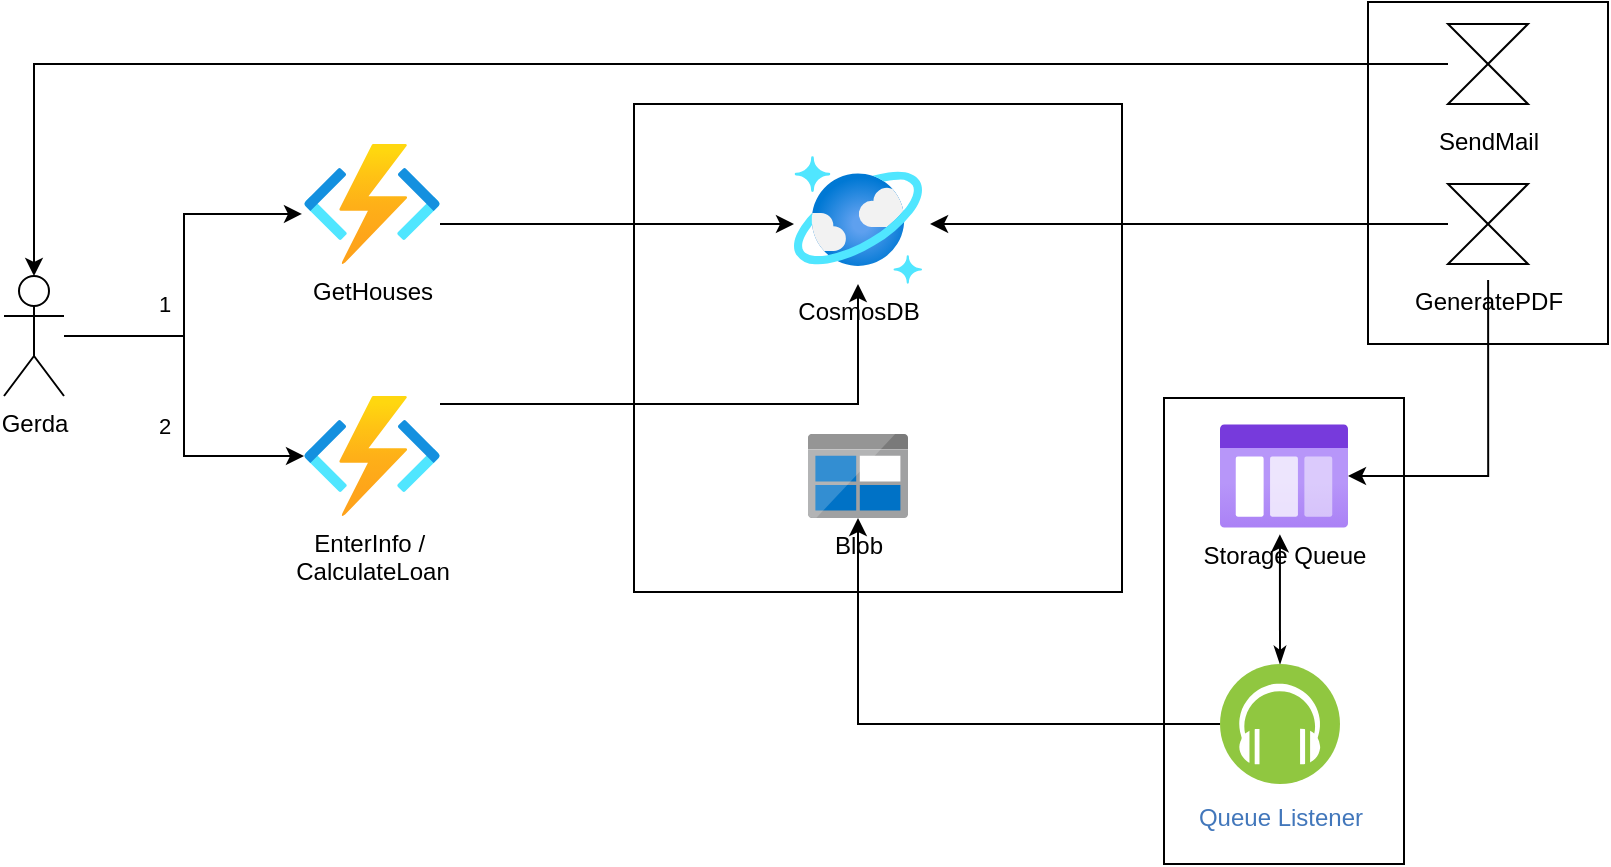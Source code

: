 <mxfile version="15.4.1" type="github">
  <diagram id="fKVUNWtOd1Q6Zy9pXweU" name="Page-1">
    <mxGraphModel dx="1422" dy="762" grid="1" gridSize="10" guides="1" tooltips="1" connect="1" arrows="1" fold="1" page="1" pageScale="1" pageWidth="850" pageHeight="1100" math="0" shadow="0">
      <root>
        <mxCell id="0" />
        <mxCell id="1" parent="0" />
        <mxCell id="9m2IHYcQ7WaVDAypF8id-26" value="" style="rounded=0;whiteSpace=wrap;html=1;" vertex="1" parent="1">
          <mxGeometry x="702" y="79" width="120" height="171" as="geometry" />
        </mxCell>
        <mxCell id="9m2IHYcQ7WaVDAypF8id-22" value="" style="rounded=0;whiteSpace=wrap;html=1;" vertex="1" parent="1">
          <mxGeometry x="600" y="277" width="120" height="233" as="geometry" />
        </mxCell>
        <mxCell id="9m2IHYcQ7WaVDAypF8id-1" value="" style="whiteSpace=wrap;html=1;aspect=fixed;" vertex="1" parent="1">
          <mxGeometry x="335" y="130" width="244" height="244" as="geometry" />
        </mxCell>
        <mxCell id="e1f4IQgHXaq9rCnp3Oos-1" value="CosmosDB" style="aspect=fixed;html=1;points=[];align=center;image;fontSize=12;image=img/lib/azure2/databases/Azure_Cosmos_DB.svg;" parent="1" vertex="1">
          <mxGeometry x="415" y="156" width="64" height="64" as="geometry" />
        </mxCell>
        <mxCell id="9m2IHYcQ7WaVDAypF8id-15" style="edgeStyle=orthogonalEdgeStyle;rounded=0;orthogonalLoop=1;jettySize=auto;html=1;" edge="1" parent="1" target="e1f4IQgHXaq9rCnp3Oos-8">
          <mxGeometry relative="1" as="geometry">
            <mxPoint x="762.059" y="218" as="sourcePoint" />
            <Array as="points">
              <mxPoint x="762" y="316" />
            </Array>
          </mxGeometry>
        </mxCell>
        <mxCell id="e1f4IQgHXaq9rCnp3Oos-7" value="Blob&lt;br&gt;" style="sketch=0;aspect=fixed;html=1;points=[];align=center;image;fontSize=12;image=img/lib/mscae/BlobBlock.svg;" parent="1" vertex="1">
          <mxGeometry x="422" y="295" width="50" height="42" as="geometry" />
        </mxCell>
        <mxCell id="e1f4IQgHXaq9rCnp3Oos-8" value="Storage Queue" style="aspect=fixed;html=1;points=[];align=center;image;fontSize=12;image=img/lib/azure2/general/Storage_Queue.svg;" parent="1" vertex="1">
          <mxGeometry x="628" y="290" width="64" height="52" as="geometry" />
        </mxCell>
        <mxCell id="e1f4IQgHXaq9rCnp3Oos-11" style="edgeStyle=orthogonalEdgeStyle;rounded=0;orthogonalLoop=1;jettySize=auto;html=1;entryX=-0.015;entryY=0.583;entryDx=0;entryDy=0;entryPerimeter=0;" parent="1" source="e1f4IQgHXaq9rCnp3Oos-9" target="e1f4IQgHXaq9rCnp3Oos-10" edge="1">
          <mxGeometry relative="1" as="geometry" />
        </mxCell>
        <mxCell id="e1f4IQgHXaq9rCnp3Oos-12" value="1" style="edgeLabel;html=1;align=center;verticalAlign=middle;resizable=0;points=[];" parent="e1f4IQgHXaq9rCnp3Oos-11" vertex="1" connectable="0">
          <mxGeometry x="-0.155" y="-2" relative="1" as="geometry">
            <mxPoint x="-12" as="offset" />
          </mxGeometry>
        </mxCell>
        <mxCell id="e1f4IQgHXaq9rCnp3Oos-14" style="edgeStyle=orthogonalEdgeStyle;rounded=0;orthogonalLoop=1;jettySize=auto;html=1;" parent="1" source="e1f4IQgHXaq9rCnp3Oos-9" target="e1f4IQgHXaq9rCnp3Oos-13" edge="1">
          <mxGeometry relative="1" as="geometry" />
        </mxCell>
        <mxCell id="e1f4IQgHXaq9rCnp3Oos-15" value="2" style="edgeLabel;html=1;align=center;verticalAlign=middle;resizable=0;points=[];" parent="e1f4IQgHXaq9rCnp3Oos-14" vertex="1" connectable="0">
          <mxGeometry x="0.133" y="-1" relative="1" as="geometry">
            <mxPoint x="-9" y="3" as="offset" />
          </mxGeometry>
        </mxCell>
        <mxCell id="e1f4IQgHXaq9rCnp3Oos-9" value="Gerda" style="shape=umlActor;verticalLabelPosition=bottom;verticalAlign=top;html=1;" parent="1" vertex="1">
          <mxGeometry x="20" y="216" width="30" height="60" as="geometry" />
        </mxCell>
        <mxCell id="e1f4IQgHXaq9rCnp3Oos-22" style="edgeStyle=orthogonalEdgeStyle;rounded=0;orthogonalLoop=1;jettySize=auto;html=1;" parent="1" source="e1f4IQgHXaq9rCnp3Oos-10" edge="1" target="e1f4IQgHXaq9rCnp3Oos-1">
          <mxGeometry relative="1" as="geometry">
            <mxPoint x="265" y="190" as="targetPoint" />
            <Array as="points">
              <mxPoint x="245" y="190" />
              <mxPoint x="245" y="190" />
            </Array>
          </mxGeometry>
        </mxCell>
        <mxCell id="e1f4IQgHXaq9rCnp3Oos-10" value="GetHouses" style="aspect=fixed;html=1;points=[];align=center;image;fontSize=12;image=img/lib/azure2/compute/Function_Apps.svg;" parent="1" vertex="1">
          <mxGeometry x="170" y="150" width="68" height="60" as="geometry" />
        </mxCell>
        <mxCell id="9m2IHYcQ7WaVDAypF8id-20" style="edgeStyle=orthogonalEdgeStyle;rounded=0;orthogonalLoop=1;jettySize=auto;html=1;" edge="1" parent="1" source="e1f4IQgHXaq9rCnp3Oos-13" target="e1f4IQgHXaq9rCnp3Oos-1">
          <mxGeometry relative="1" as="geometry">
            <Array as="points">
              <mxPoint x="447" y="280" />
            </Array>
          </mxGeometry>
        </mxCell>
        <mxCell id="e1f4IQgHXaq9rCnp3Oos-13" value="EnterInfo /&amp;nbsp;&lt;br&gt;CalculateLoan" style="aspect=fixed;html=1;points=[];align=center;image;fontSize=12;image=img/lib/azure2/compute/Function_Apps.svg;" parent="1" vertex="1">
          <mxGeometry x="170" y="276" width="68" height="60" as="geometry" />
        </mxCell>
        <mxCell id="9m2IHYcQ7WaVDAypF8id-25" style="edgeStyle=orthogonalEdgeStyle;rounded=0;orthogonalLoop=1;jettySize=auto;html=1;entryX=1.063;entryY=0.531;entryDx=0;entryDy=0;entryPerimeter=0;startArrow=none;startFill=0;" edge="1" parent="1" source="9m2IHYcQ7WaVDAypF8id-3" target="e1f4IQgHXaq9rCnp3Oos-1">
          <mxGeometry relative="1" as="geometry" />
        </mxCell>
        <mxCell id="9m2IHYcQ7WaVDAypF8id-3" value="" style="shape=collate;whiteSpace=wrap;html=1;" vertex="1" parent="1">
          <mxGeometry x="742" y="170" width="40" height="40" as="geometry" />
        </mxCell>
        <mxCell id="9m2IHYcQ7WaVDAypF8id-4" value="GeneratePDF" style="text;html=1;align=center;verticalAlign=middle;resizable=0;points=[];autosize=1;strokeColor=none;fillColor=none;" vertex="1" parent="1">
          <mxGeometry x="717" y="219" width="90" height="20" as="geometry" />
        </mxCell>
        <mxCell id="9m2IHYcQ7WaVDAypF8id-27" style="edgeStyle=orthogonalEdgeStyle;rounded=0;orthogonalLoop=1;jettySize=auto;html=1;entryX=0.5;entryY=0;entryDx=0;entryDy=0;entryPerimeter=0;startArrow=none;startFill=0;" edge="1" parent="1" source="9m2IHYcQ7WaVDAypF8id-17" target="e1f4IQgHXaq9rCnp3Oos-9">
          <mxGeometry relative="1" as="geometry" />
        </mxCell>
        <mxCell id="9m2IHYcQ7WaVDAypF8id-17" value="" style="shape=collate;whiteSpace=wrap;html=1;" vertex="1" parent="1">
          <mxGeometry x="742" y="90" width="40" height="40" as="geometry" />
        </mxCell>
        <mxCell id="9m2IHYcQ7WaVDAypF8id-18" value="SendMail" style="text;html=1;align=center;verticalAlign=middle;resizable=0;points=[];autosize=1;strokeColor=none;fillColor=none;" vertex="1" parent="1">
          <mxGeometry x="727" y="139" width="70" height="20" as="geometry" />
        </mxCell>
        <mxCell id="9m2IHYcQ7WaVDAypF8id-23" style="edgeStyle=orthogonalEdgeStyle;rounded=0;orthogonalLoop=1;jettySize=auto;html=1;" edge="1" parent="1" source="9m2IHYcQ7WaVDAypF8id-21" target="e1f4IQgHXaq9rCnp3Oos-7">
          <mxGeometry relative="1" as="geometry" />
        </mxCell>
        <mxCell id="9m2IHYcQ7WaVDAypF8id-24" style="edgeStyle=orthogonalEdgeStyle;rounded=0;orthogonalLoop=1;jettySize=auto;html=1;entryX=0.468;entryY=1.061;entryDx=0;entryDy=0;entryPerimeter=0;startArrow=classicThin;startFill=1;" edge="1" parent="1" source="9m2IHYcQ7WaVDAypF8id-21" target="e1f4IQgHXaq9rCnp3Oos-8">
          <mxGeometry relative="1" as="geometry" />
        </mxCell>
        <mxCell id="9m2IHYcQ7WaVDAypF8id-21" value="Queue Listener" style="aspect=fixed;perimeter=ellipsePerimeter;html=1;align=center;shadow=0;dashed=0;fontColor=#4277BB;labelBackgroundColor=#ffffff;fontSize=12;spacingTop=3;image;image=img/lib/ibm/blockchain/event_listener.svg;" vertex="1" parent="1">
          <mxGeometry x="628" y="410" width="60" height="60" as="geometry" />
        </mxCell>
      </root>
    </mxGraphModel>
  </diagram>
</mxfile>
